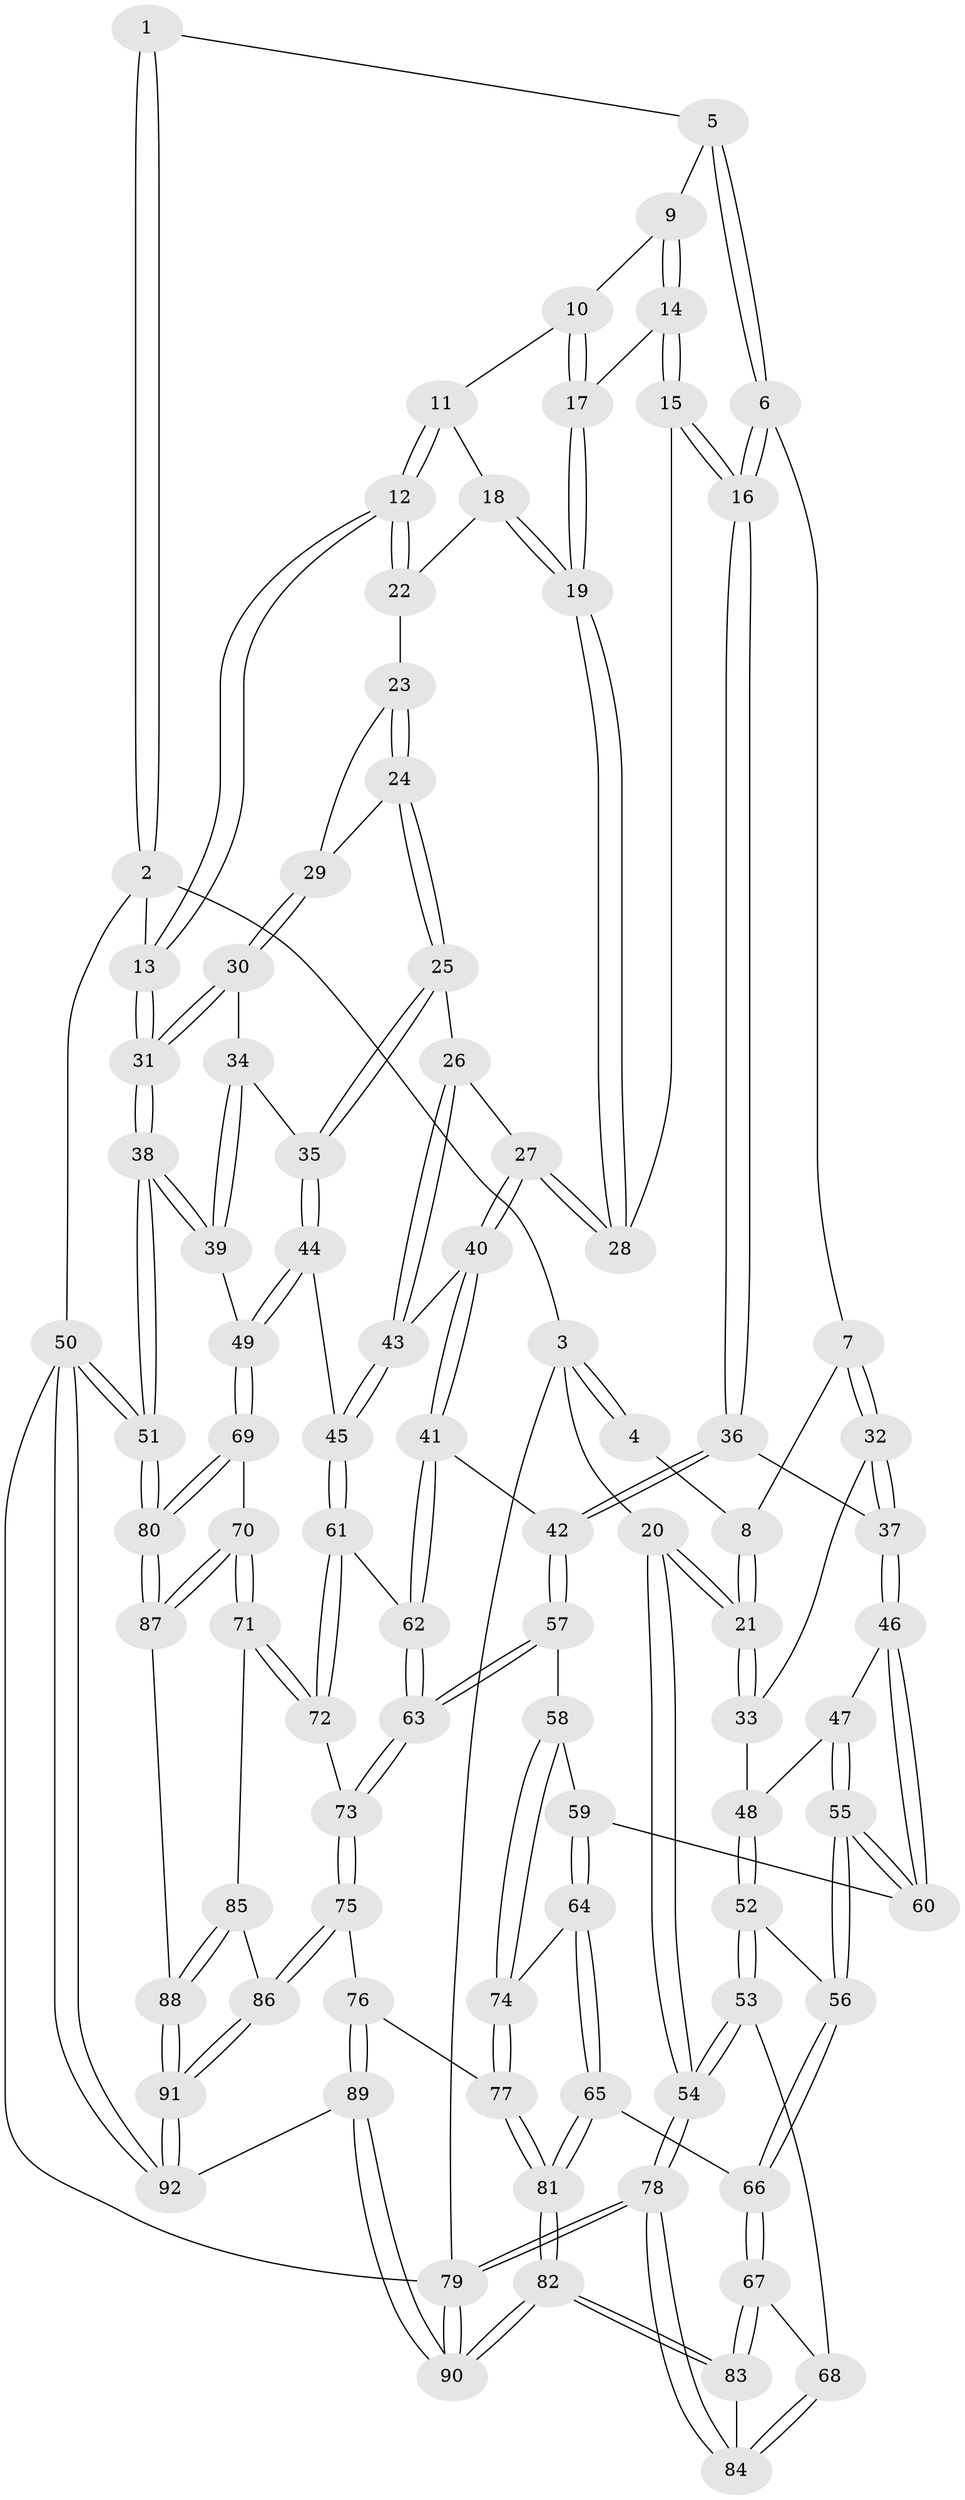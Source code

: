 // Generated by graph-tools (version 1.1) at 2025/51/03/09/25 03:51:06]
// undirected, 92 vertices, 227 edges
graph export_dot {
graph [start="1"]
  node [color=gray90,style=filled];
  1 [pos="+0.4671263707510018+0"];
  2 [pos="+1+0"];
  3 [pos="+0+0"];
  4 [pos="+0.41435650863194823+0"];
  5 [pos="+0.48233474094011886+0"];
  6 [pos="+0.3924047291062524+0.25003849604683387"];
  7 [pos="+0.35189313108060066+0.23975924385306002"];
  8 [pos="+0.24197146348526066+0.10589146798744523"];
  9 [pos="+0.5432864888395547+0"];
  10 [pos="+0.7149891544610788+0.09647275364969847"];
  11 [pos="+0.7787883112433692+0.07652016548133357"];
  12 [pos="+1+0"];
  13 [pos="+1+0"];
  14 [pos="+0.5797403321334863+0.1968783184549667"];
  15 [pos="+0.5698884086660986+0.28993595840080677"];
  16 [pos="+0.4721618558095983+0.34295388911436486"];
  17 [pos="+0.714238711825248+0.0990195326154803"];
  18 [pos="+0.7974641523949912+0.21341790622668524"];
  19 [pos="+0.712014416589447+0.22468647185914195"];
  20 [pos="+0+0.12532570457044656"];
  21 [pos="+0+0.16993752461413478"];
  22 [pos="+0.8001411545687034+0.2143908884526729"];
  23 [pos="+0.8048823793866308+0.22024028539674456"];
  24 [pos="+0.7980542638129308+0.32190682722957903"];
  25 [pos="+0.7668554431284151+0.36918619444217854"];
  26 [pos="+0.7508929036278037+0.3688268614862707"];
  27 [pos="+0.7483949173521124+0.3684737489799163"];
  28 [pos="+0.6559021857261711+0.2925439036387114"];
  29 [pos="+0.8914685367422593+0.25916408827884085"];
  30 [pos="+1+0.2542213322468375"];
  31 [pos="+1+0.06701000804550654"];
  32 [pos="+0.1372377996645567+0.3137876980204036"];
  33 [pos="+0.06960592348249206+0.30756998218117276"];
  34 [pos="+0.9606923136099823+0.32850390986187594"];
  35 [pos="+0.8437763313778488+0.4106441035117975"];
  36 [pos="+0.4703315682862712+0.3528338399940332"];
  37 [pos="+0.2813915727628938+0.4276466488850339"];
  38 [pos="+1+0.6227869970056418"];
  39 [pos="+0.9738748673868391+0.5946225451423403"];
  40 [pos="+0.6588155505908513+0.5162651768444547"];
  41 [pos="+0.6460463919249696+0.5225988755442468"];
  42 [pos="+0.4785840032289067+0.39053099180368955"];
  43 [pos="+0.7667708226809536+0.5324040948855345"];
  44 [pos="+0.8806838189745708+0.542834939178494"];
  45 [pos="+0.8233619538007059+0.5540653497823281"];
  46 [pos="+0.2570877634790843+0.4942753769010937"];
  47 [pos="+0.11332455262890992+0.4066148245577487"];
  48 [pos="+0.08828546865137177+0.3826073559932332"];
  49 [pos="+0.9690058186283278+0.5949399024725476"];
  50 [pos="+1+1"];
  51 [pos="+1+1"];
  52 [pos="+0.08026169875100796+0.5497109989665404"];
  53 [pos="+0+0.6298826545550071"];
  54 [pos="+0+0.6406663273884892"];
  55 [pos="+0.22382593394327793+0.5588795711754992"];
  56 [pos="+0.2043894650836688+0.5732628339777361"];
  57 [pos="+0.424203663699453+0.569974406459678"];
  58 [pos="+0.42285045128539345+0.5717899837664904"];
  59 [pos="+0.2663568794457613+0.5536414640444379"];
  60 [pos="+0.25076778711077247+0.5468843942805187"];
  61 [pos="+0.7584769374720667+0.6271148061179329"];
  62 [pos="+0.6395304953929775+0.5671648440055335"];
  63 [pos="+0.6172462651263111+0.6110725610055837"];
  64 [pos="+0.2993208787935777+0.6751723915790019"];
  65 [pos="+0.2643720362237075+0.7093840012748731"];
  66 [pos="+0.19551864424936227+0.6352436501291817"];
  67 [pos="+0.10969268897476628+0.7178413393592098"];
  68 [pos="+0.0755345551479943+0.6951077098498372"];
  69 [pos="+0.8520370662364227+0.7452574207557471"];
  70 [pos="+0.8469859037281051+0.7464165889766143"];
  71 [pos="+0.8053748816916207+0.736758335085152"];
  72 [pos="+0.7502352804009954+0.6941855596610502"];
  73 [pos="+0.6175418284370972+0.7077877226231943"];
  74 [pos="+0.4217776305301926+0.6565506783271994"];
  75 [pos="+0.6060448133852552+0.7250371709897638"];
  76 [pos="+0.4753429872875788+0.7257540412448213"];
  77 [pos="+0.43922090174786077+0.702433816968746"];
  78 [pos="+0+0.775557509436506"];
  79 [pos="+0+1"];
  80 [pos="+1+0.9999828725408164"];
  81 [pos="+0.2554855141088804+0.8617450227533122"];
  82 [pos="+0.223628800856538+0.9247534915325089"];
  83 [pos="+0.16765655714837555+0.868846605196531"];
  84 [pos="+0+0.8303430964049583"];
  85 [pos="+0.7594280546491078+0.7763338441455377"];
  86 [pos="+0.6317174346744132+0.8146038481598635"];
  87 [pos="+0.7873798328698604+0.8963376075331942"];
  88 [pos="+0.7285491214858841+0.9129044072560044"];
  89 [pos="+0.4600691936329093+1"];
  90 [pos="+0.27855645974593946+1"];
  91 [pos="+0.6354018439563607+0.95751486929098"];
  92 [pos="+0.53321098299116+1"];
  1 -- 2;
  1 -- 2;
  1 -- 5;
  2 -- 3;
  2 -- 13;
  2 -- 50;
  3 -- 4;
  3 -- 4;
  3 -- 20;
  3 -- 79;
  4 -- 8;
  5 -- 6;
  5 -- 6;
  5 -- 9;
  6 -- 7;
  6 -- 16;
  6 -- 16;
  7 -- 8;
  7 -- 32;
  7 -- 32;
  8 -- 21;
  8 -- 21;
  9 -- 10;
  9 -- 14;
  9 -- 14;
  10 -- 11;
  10 -- 17;
  10 -- 17;
  11 -- 12;
  11 -- 12;
  11 -- 18;
  12 -- 13;
  12 -- 13;
  12 -- 22;
  12 -- 22;
  13 -- 31;
  13 -- 31;
  14 -- 15;
  14 -- 15;
  14 -- 17;
  15 -- 16;
  15 -- 16;
  15 -- 28;
  16 -- 36;
  16 -- 36;
  17 -- 19;
  17 -- 19;
  18 -- 19;
  18 -- 19;
  18 -- 22;
  19 -- 28;
  19 -- 28;
  20 -- 21;
  20 -- 21;
  20 -- 54;
  20 -- 54;
  21 -- 33;
  21 -- 33;
  22 -- 23;
  23 -- 24;
  23 -- 24;
  23 -- 29;
  24 -- 25;
  24 -- 25;
  24 -- 29;
  25 -- 26;
  25 -- 35;
  25 -- 35;
  26 -- 27;
  26 -- 43;
  26 -- 43;
  27 -- 28;
  27 -- 28;
  27 -- 40;
  27 -- 40;
  29 -- 30;
  29 -- 30;
  30 -- 31;
  30 -- 31;
  30 -- 34;
  31 -- 38;
  31 -- 38;
  32 -- 33;
  32 -- 37;
  32 -- 37;
  33 -- 48;
  34 -- 35;
  34 -- 39;
  34 -- 39;
  35 -- 44;
  35 -- 44;
  36 -- 37;
  36 -- 42;
  36 -- 42;
  37 -- 46;
  37 -- 46;
  38 -- 39;
  38 -- 39;
  38 -- 51;
  38 -- 51;
  39 -- 49;
  40 -- 41;
  40 -- 41;
  40 -- 43;
  41 -- 42;
  41 -- 62;
  41 -- 62;
  42 -- 57;
  42 -- 57;
  43 -- 45;
  43 -- 45;
  44 -- 45;
  44 -- 49;
  44 -- 49;
  45 -- 61;
  45 -- 61;
  46 -- 47;
  46 -- 60;
  46 -- 60;
  47 -- 48;
  47 -- 55;
  47 -- 55;
  48 -- 52;
  48 -- 52;
  49 -- 69;
  49 -- 69;
  50 -- 51;
  50 -- 51;
  50 -- 92;
  50 -- 92;
  50 -- 79;
  51 -- 80;
  51 -- 80;
  52 -- 53;
  52 -- 53;
  52 -- 56;
  53 -- 54;
  53 -- 54;
  53 -- 68;
  54 -- 78;
  54 -- 78;
  55 -- 56;
  55 -- 56;
  55 -- 60;
  55 -- 60;
  56 -- 66;
  56 -- 66;
  57 -- 58;
  57 -- 63;
  57 -- 63;
  58 -- 59;
  58 -- 74;
  58 -- 74;
  59 -- 60;
  59 -- 64;
  59 -- 64;
  61 -- 62;
  61 -- 72;
  61 -- 72;
  62 -- 63;
  62 -- 63;
  63 -- 73;
  63 -- 73;
  64 -- 65;
  64 -- 65;
  64 -- 74;
  65 -- 66;
  65 -- 81;
  65 -- 81;
  66 -- 67;
  66 -- 67;
  67 -- 68;
  67 -- 83;
  67 -- 83;
  68 -- 84;
  68 -- 84;
  69 -- 70;
  69 -- 80;
  69 -- 80;
  70 -- 71;
  70 -- 71;
  70 -- 87;
  70 -- 87;
  71 -- 72;
  71 -- 72;
  71 -- 85;
  72 -- 73;
  73 -- 75;
  73 -- 75;
  74 -- 77;
  74 -- 77;
  75 -- 76;
  75 -- 86;
  75 -- 86;
  76 -- 77;
  76 -- 89;
  76 -- 89;
  77 -- 81;
  77 -- 81;
  78 -- 79;
  78 -- 79;
  78 -- 84;
  78 -- 84;
  79 -- 90;
  79 -- 90;
  80 -- 87;
  80 -- 87;
  81 -- 82;
  81 -- 82;
  82 -- 83;
  82 -- 83;
  82 -- 90;
  82 -- 90;
  83 -- 84;
  85 -- 86;
  85 -- 88;
  85 -- 88;
  86 -- 91;
  86 -- 91;
  87 -- 88;
  88 -- 91;
  88 -- 91;
  89 -- 90;
  89 -- 90;
  89 -- 92;
  91 -- 92;
  91 -- 92;
}
